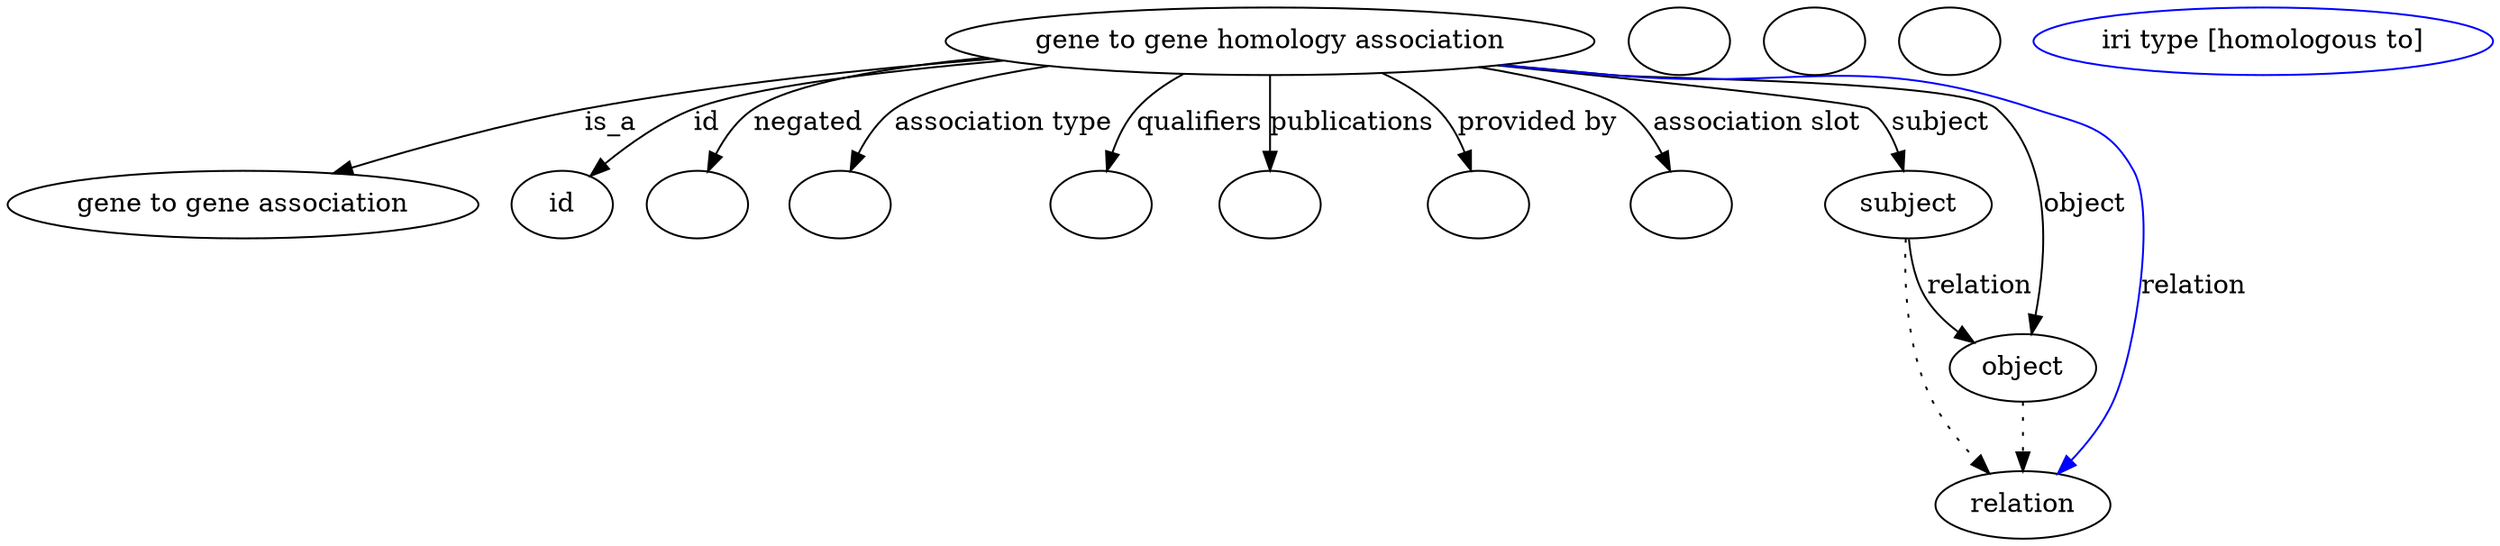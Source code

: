 digraph {
	graph [bb="0,0,1124.6,281"];
	node [label="\N"];
	"gene to gene homology association"	 [height=0.5,
		label="gene to gene homology association",
		pos="564.3,263",
		width=3.7327];
	"gene to gene association"	 [height=0.5,
		pos="96.3,177",
		width=2.675];
	"gene to gene homology association" -> "gene to gene association"	 [label=is_a,
		lp="275.58,220",
		pos="e,141.96,192.94 448.66,253.81 392.48,248.16 324.21,239.55 263.75,227 225.79,219.12 184.01,206.65 151.67,196.13"];
	id	 [height=0.5,
		pos="237.3,177",
		width=0.75];
	"gene to gene homology association" -> id	 [color=black,
		label=id,
		lp="323.75,220",
		pos="e,254.64,190.8 458.11,251.88 403.48,245.3 343.08,236.41 317.41,227 297.85,219.83 277.97,207.46 262.91,196.82",
		style=solid];
	negated	 [color=black,
		height=0.5,
		label="",
		pos="309.3,177",
		width=0.75];
	"gene to gene homology association" -> negated	 [color=black,
		label=negated,
		lp="370.07,220",
		pos="e,318.02,194.12 455.54,252.36 411.38,246.53 366.4,238.17 347.77,227 337.94,221.11 329.73,211.69 323.44,202.61",
		style=solid];
	"association type"	 [color=black,
		height=0.5,
		label="",
		pos="381.3,177",
		width=0.75];
	"gene to gene homology association" -> "association type"	 [color=black,
		label="association type",
		lp="452.21,220",
		pos="e,386.02,194.77 475.21,249.44 445.93,243.56 417.94,235.96 406.49,227 399.04,221.17 393.61,212.54 389.75,204.08",
		style=solid];
	qualifiers	 [color=black,
		height=0.5,
		label="",
		pos="489.3,177",
		width=0.75];
	"gene to gene homology association" -> qualifiers	 [color=black,
		label=qualifiers,
		lp="534.35,220",
		pos="e,493.14,195.08 529.47,245.55 521.69,240.41 514.02,234.19 508.2,227 502.94,220.51 499.04,212.4 496.2,204.62",
		style=solid];
	publications	 [color=black,
		height=0.5,
		label="",
		pos="564.3,177",
		width=0.75];
	"gene to gene homology association" -> publications	 [color=black,
		label=publications,
		lp="598.52,220",
		pos="e,564.3,195.21 564.3,244.76 564.3,233.36 564.3,218.43 564.3,205.49",
		style=solid];
	"provided by"	 [color=black,
		height=0.5,
		label="",
		pos="655.3,177",
		width=0.75];
	"gene to gene homology association" -> "provided by"	 [color=black,
		label="provided by",
		lp="676.93,220",
		pos="e,650.68,194.87 607.9,245.95 617.12,240.88 626.19,234.6 633.3,227 639.29,220.6 643.82,212.3 647.17,204.32",
		style=solid];
	"association slot"	 [color=black,
		height=0.5,
		label="",
		pos="745.3,177",
		width=0.75];
	"gene to gene homology association" -> "association slot"	 [color=black,
		label="association slot",
		lp="771.27,220",
		pos="e,738.45,194.78 647.4,248.8 675.62,242.77 702.9,235.23 714.3,227 722.45,221.11 728.91,212.36 733.78,203.82",
		style=solid];
	subject	 [height=0.5,
		pos="838.3,177",
		width=0.97656];
	"gene to gene homology association" -> subject	 [color=black,
		label=subject,
		lp="849.13,220",
		pos="e,835.72,194.97 660.76,250.45 731.24,241.1 815.07,229.54 818.3,227 825.38,221.44 829.97,212.99 832.93,204.6",
		style=solid];
	object	 [height=0.5,
		pos="893.3,91",
		width=0.88096];
	"gene to gene homology association" -> object	 [color=black,
		label=object,
		lp="918.4,177",
		pos="e,897.15,109.03 661.58,250.53 676.87,248.63 692.51,246.73 707.3,245 744.15,240.68 844.98,250.97 873.3,227 903.91,201.1 902.95,150.62 \
898.68,118.98",
		style=solid];
	relation	 [height=0.5,
		pos="893.3,18",
		width=1.031];
	"gene to gene homology association" -> relation	 [color=blue,
		label=relation,
		lp="966.68,134",
		pos="e,909.47,34.283 660.79,250.47 676.33,248.56 692.25,246.67 707.3,245 789.84,235.81 815.34,255.65 893.3,227 916.68,218.41 927.77,217.07 \
939.3,195 947.97,178.4 947.46,109.12 934.3,73 930.24,61.862 923.14,51.071 915.98,42.041",
		style=solid];
	association_id	 [color=black,
		height=0.5,
		label="",
		pos="743.3,263",
		width=0.75];
	subject -> object	 [label=relation,
		lp="874.68,134",
		pos="e,872.79,105.22 840.9,158.86 842.93,148.88 846.48,136.62 852.54,127 855.98,121.55 860.48,116.45 865.23,111.89"];
	subject -> relation	 [pos="e,877.69,34.504 837.87,158.94 837.99,137.58 840.23,101.32 852.3,73 856.95,62.095 864.18,51.356 871.28,42.302",
		style=dotted];
	"gene to gene association subject"	 [color=black,
		height=0.5,
		label="",
		pos="815.3,263",
		width=0.75];
	object -> relation	 [pos="e,893.3,36.09 893.3,72.955 893.3,64.883 893.3,55.176 893.3,46.182",
		style=dotted];
	"gene to gene association object"	 [color=black,
		height=0.5,
		label="",
		pos="887.3,263",
		width=0.75];
	"gene to gene homology association relation"	 [color=blue,
		height=0.5,
		label="iri type [homologous to]",
		pos="1028.3,263",
		width=2.6756];
}
